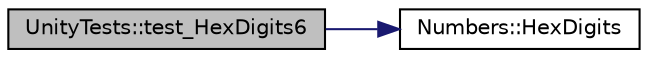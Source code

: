 digraph "UnityTests::test_HexDigits6"
{
  edge [fontname="Helvetica",fontsize="10",labelfontname="Helvetica",labelfontsize="10"];
  node [fontname="Helvetica",fontsize="10",shape=record];
  rankdir="LR";
  Node1 [label="UnityTests::test_HexDigits6",height=0.2,width=0.4,color="black", fillcolor="grey75", style="filled" fontcolor="black"];
  Node1 -> Node2 [color="midnightblue",fontsize="10",style="solid",fontname="Helvetica"];
  Node2 [label="Numbers::HexDigits",height=0.2,width=0.4,color="black", fillcolor="white", style="filled",URL="$classNumbers.html#a8d07dfd4d8a6e0235eff31e836ba6eb1",tooltip="Calculate the number of digits in the hexadecimal representation of a number."];
}
